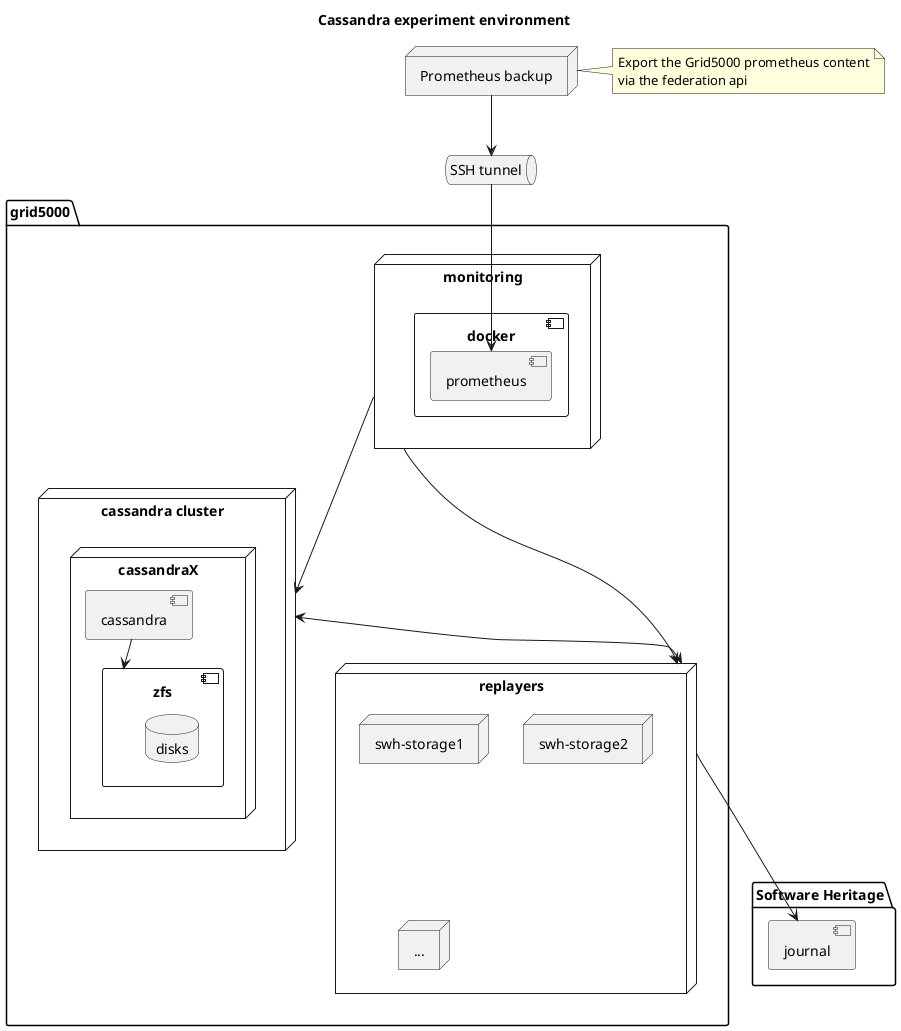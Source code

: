 @startuml

title Cassandra experiment environment

package grid5000 {

    node "cassandra cluster" as cassandra {
        node cassandraX {
            component cassandra as db{

            }
            component zfs {
                database disks
            }
            db --> zfs
        }
    }

    node replayers {
        node "swh-storage1"
        node "swh-storage2"
        node "..." as storagex
    }

    node monitoring {
        component docker {
            component prometheus
        }
    }

    cassandra <--> replayers
    monitoring --> cassandra
    monitoring --> replayers
}

package "Software Heritage" as swh {
    component journal

}

replayers --> journal

queue "SSH tunnel" as ssh

node "Prometheus backup" as external_prometheus
note right: Export the Grid5000 prometheus content\nvia the federation api


ssh --> prometheus
external_prometheus --> ssh


@enduml
